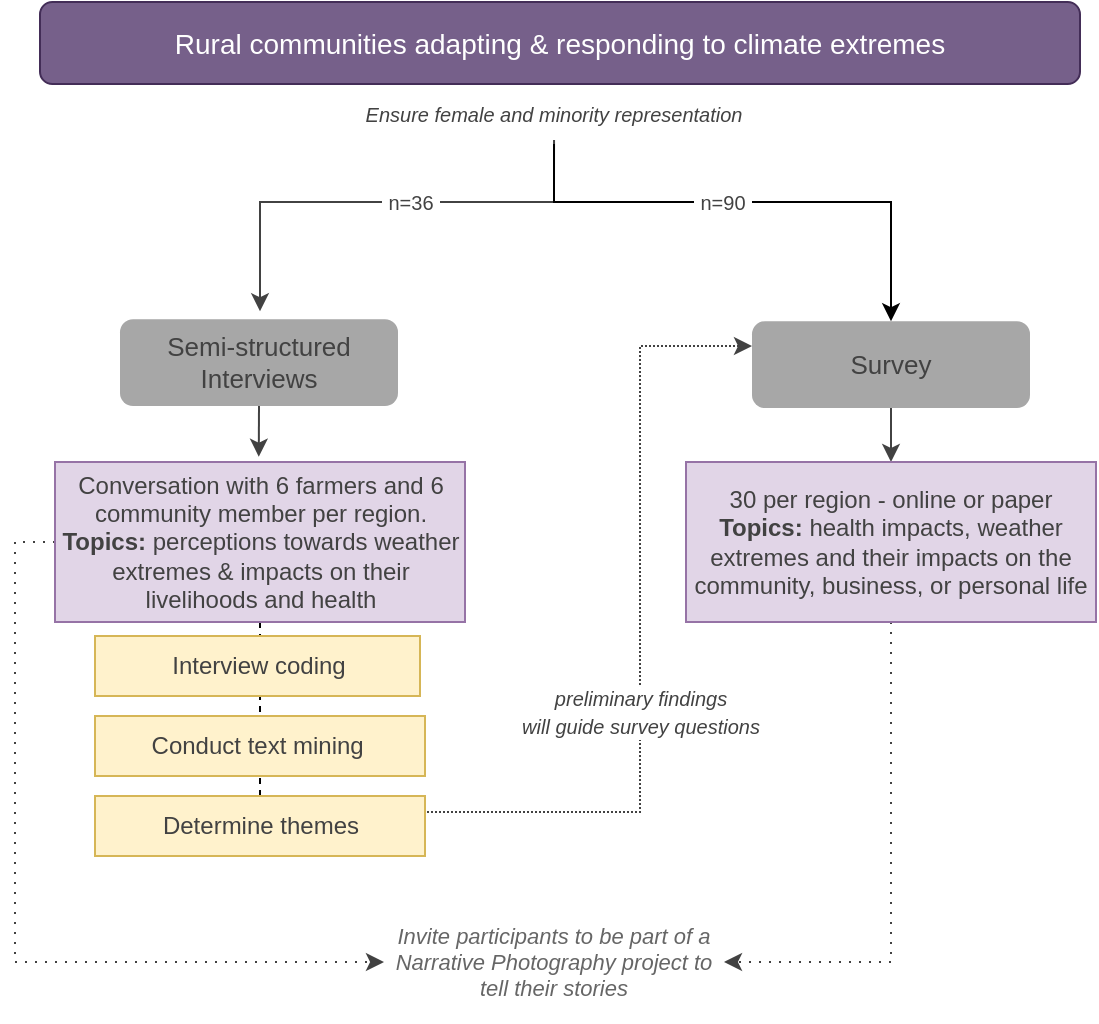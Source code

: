 <mxfile version="21.0.6" type="github">
  <diagram name="Page-1" id="A2n7465PFwcgOorXoR8B">
    <mxGraphModel dx="1272" dy="741" grid="1" gridSize="10" guides="1" tooltips="1" connect="1" arrows="1" fold="1" page="1" pageScale="1" pageWidth="850" pageHeight="1100" math="0" shadow="0">
      <root>
        <mxCell id="0" />
        <mxCell id="1" parent="0" />
        <mxCell id="DYThZtQyFXFm4Cya-OjV-68" value="&lt;i style=&quot;font-size: 10px;&quot;&gt;&lt;font color=&quot;#424242&quot;&gt;preliminary findings&lt;br&gt;will guide survey questions&lt;/font&gt;&lt;/i&gt;" style="edgeStyle=orthogonalEdgeStyle;rounded=0;orthogonalLoop=1;jettySize=auto;html=1;exitX=1;exitY=0.5;exitDx=0;exitDy=0;strokeColor=#424242;dashed=1;dashPattern=1 1;" edge="1" parent="1" source="DYThZtQyFXFm4Cya-OjV-90" target="DYThZtQyFXFm4Cya-OjV-28">
          <mxGeometry x="-0.18" relative="1" as="geometry">
            <Array as="points">
              <mxPoint x="500" y="425" />
              <mxPoint x="500" y="192" />
            </Array>
            <mxPoint y="1" as="offset" />
          </mxGeometry>
        </mxCell>
        <mxCell id="DYThZtQyFXFm4Cya-OjV-111" style="edgeStyle=orthogonalEdgeStyle;rounded=0;orthogonalLoop=1;jettySize=auto;html=1;exitX=0.5;exitY=1;exitDx=0;exitDy=0;entryX=0.497;entryY=-0.033;entryDx=0;entryDy=0;entryPerimeter=0;strokeColor=#424242;" edge="1" parent="1" source="DYThZtQyFXFm4Cya-OjV-5" target="DYThZtQyFXFm4Cya-OjV-85">
          <mxGeometry relative="1" as="geometry" />
        </mxCell>
        <mxCell id="DYThZtQyFXFm4Cya-OjV-5" value="Semi-structured&lt;br&gt;Interviews" style="text;html=1;align=center;verticalAlign=middle;whiteSpace=wrap;rounded=1;fontSize=13;fillColor=#A7A7A7;fontColor=#424242;strokeColor=none;" vertex="1" parent="1">
          <mxGeometry x="240" y="178.62" width="139" height="43.38" as="geometry" />
        </mxCell>
        <mxCell id="DYThZtQyFXFm4Cya-OjV-54" style="edgeStyle=orthogonalEdgeStyle;rounded=0;orthogonalLoop=1;jettySize=auto;html=1;fontColor=#424242;strokeColor=#424242;entryX=0.5;entryY=0;entryDx=0;entryDy=0;startArrow=none;" edge="1" parent="1">
          <mxGeometry relative="1" as="geometry">
            <mxPoint x="457.027" y="89" as="sourcePoint" />
            <mxPoint x="310" y="174.62" as="targetPoint" />
            <Array as="points">
              <mxPoint x="457" y="120" />
              <mxPoint x="310" y="120" />
            </Array>
          </mxGeometry>
        </mxCell>
        <mxCell id="DYThZtQyFXFm4Cya-OjV-55" value="&lt;font color=&quot;#424242&quot;&gt;&amp;nbsp;n=36&amp;nbsp;&lt;br&gt;&lt;/font&gt;" style="edgeLabel;html=1;align=center;verticalAlign=middle;resizable=0;points=[];fontSize=10;" vertex="1" connectable="0" parent="DYThZtQyFXFm4Cya-OjV-54">
          <mxGeometry x="0.778" y="-1" relative="1" as="geometry">
            <mxPoint x="76" y="-29" as="offset" />
          </mxGeometry>
        </mxCell>
        <mxCell id="DYThZtQyFXFm4Cya-OjV-7" value="Rural communities adapting &amp;amp; responding to climate extremes" style="text;html=1;align=center;verticalAlign=middle;whiteSpace=wrap;rounded=1;fontSize=14;fillColor=#76608a;strokeColor=#432D57;fontColor=#ffffff;" vertex="1" parent="1">
          <mxGeometry x="200" y="20" width="520" height="41" as="geometry" />
        </mxCell>
        <mxCell id="DYThZtQyFXFm4Cya-OjV-12" value="&lt;font style=&quot;font-size: 11px;&quot;&gt;Invite participants to be part of a Narrative Photography project to tell their stories&lt;/font&gt;" style="text;html=1;align=center;verticalAlign=middle;whiteSpace=wrap;rounded=0;fontColor=#666666;fontStyle=2;fontSize=11;dashed=1;dashPattern=1 1;" vertex="1" parent="1">
          <mxGeometry x="372" y="470" width="170" height="60" as="geometry" />
        </mxCell>
        <mxCell id="DYThZtQyFXFm4Cya-OjV-110" style="edgeStyle=orthogonalEdgeStyle;rounded=0;orthogonalLoop=1;jettySize=auto;html=1;exitX=0.5;exitY=1;exitDx=0;exitDy=0;entryX=0.5;entryY=0;entryDx=0;entryDy=0;strokeColor=#424242;" edge="1" parent="1" source="DYThZtQyFXFm4Cya-OjV-28" target="DYThZtQyFXFm4Cya-OjV-109">
          <mxGeometry relative="1" as="geometry" />
        </mxCell>
        <mxCell id="DYThZtQyFXFm4Cya-OjV-28" value="Survey" style="text;html=1;align=center;verticalAlign=middle;whiteSpace=wrap;rounded=1;fontSize=13;fillColor=#A7A7A7;fontColor=#424242;strokeColor=none;" vertex="1" parent="1">
          <mxGeometry x="556" y="179.62" width="139" height="43.38" as="geometry" />
        </mxCell>
        <mxCell id="DYThZtQyFXFm4Cya-OjV-108" value="&lt;font style=&quot;font-size: 10px;&quot; color=&quot;#424242&quot;&gt;&amp;nbsp;n=90&amp;nbsp;&lt;/font&gt;" style="edgeStyle=orthogonalEdgeStyle;rounded=0;orthogonalLoop=1;jettySize=auto;html=1;exitX=0.5;exitY=1;exitDx=0;exitDy=0;entryX=0.5;entryY=0;entryDx=0;entryDy=0;" edge="1" parent="1" source="DYThZtQyFXFm4Cya-OjV-6" target="DYThZtQyFXFm4Cya-OjV-28">
          <mxGeometry x="-0.126" relative="1" as="geometry">
            <Array as="points">
              <mxPoint x="457" y="120" />
              <mxPoint x="626" y="120" />
            </Array>
            <mxPoint as="offset" />
          </mxGeometry>
        </mxCell>
        <mxCell id="DYThZtQyFXFm4Cya-OjV-6" value="&lt;i&gt;Ensure female and minority representation&lt;br&gt;&lt;/i&gt;" style="text;html=1;align=center;verticalAlign=middle;whiteSpace=wrap;rounded=0;fontSize=10;fontColor=#424242;" vertex="1" parent="1">
          <mxGeometry x="357" y="61" width="200" height="30" as="geometry" />
        </mxCell>
        <mxCell id="DYThZtQyFXFm4Cya-OjV-89" value="" style="endArrow=none;dashed=1;html=1;rounded=0;fontSize=10;fontColor=#424242;elbow=vertical;entryX=0.5;entryY=1;entryDx=0;entryDy=0;" edge="1" parent="1" source="DYThZtQyFXFm4Cya-OjV-90" target="DYThZtQyFXFm4Cya-OjV-85">
          <mxGeometry width="50" height="50" relative="1" as="geometry">
            <mxPoint x="310" y="450.0" as="sourcePoint" />
            <mxPoint x="304.5" y="358" as="targetPoint" />
          </mxGeometry>
        </mxCell>
        <mxCell id="DYThZtQyFXFm4Cya-OjV-90" value="Determine themes" style="text;html=1;align=center;verticalAlign=middle;whiteSpace=wrap;rounded=0;fillColor=#fff2cc;strokeColor=#d6b656;fontColor=#424242;" vertex="1" parent="1">
          <mxGeometry x="227.5" y="417" width="165" height="30" as="geometry" />
        </mxCell>
        <mxCell id="DYThZtQyFXFm4Cya-OjV-91" value="Conduct text mining&amp;nbsp;" style="text;html=1;align=center;verticalAlign=middle;whiteSpace=wrap;rounded=0;fillColor=#fff2cc;strokeColor=#d6b656;fontColor=#424242;" vertex="1" parent="1">
          <mxGeometry x="227.5" y="377" width="165" height="30" as="geometry" />
        </mxCell>
        <mxCell id="DYThZtQyFXFm4Cya-OjV-92" value="Interview coding" style="text;html=1;align=center;verticalAlign=middle;whiteSpace=wrap;rounded=0;fillColor=#fff2cc;strokeColor=#d6b656;fontColor=#424242;" vertex="1" parent="1">
          <mxGeometry x="227.5" y="337" width="162.5" height="30" as="geometry" />
        </mxCell>
        <mxCell id="DYThZtQyFXFm4Cya-OjV-112" style="edgeStyle=orthogonalEdgeStyle;rounded=0;orthogonalLoop=1;jettySize=auto;html=1;exitX=0;exitY=0.5;exitDx=0;exitDy=0;entryX=0;entryY=0.5;entryDx=0;entryDy=0;strokeColor=#424242;dashed=1;dashPattern=1 4;" edge="1" parent="1" source="DYThZtQyFXFm4Cya-OjV-85" target="DYThZtQyFXFm4Cya-OjV-12">
          <mxGeometry relative="1" as="geometry" />
        </mxCell>
        <mxCell id="DYThZtQyFXFm4Cya-OjV-85" value="Conversation with 6 farmers and 6 community member per region.&lt;br&gt;&lt;b&gt;Topics:&lt;/b&gt; perceptions towards weather extremes &amp;amp; impacts on their livelihoods and health" style="text;html=1;align=center;verticalAlign=middle;whiteSpace=wrap;rounded=0;fillColor=#e1d5e7;strokeColor=#9673a6;fontColor=#424242;" vertex="1" parent="1">
          <mxGeometry x="207.5" y="250" width="205" height="80" as="geometry" />
        </mxCell>
        <mxCell id="DYThZtQyFXFm4Cya-OjV-113" style="edgeStyle=orthogonalEdgeStyle;rounded=0;orthogonalLoop=1;jettySize=auto;html=1;exitX=0.5;exitY=1;exitDx=0;exitDy=0;entryX=1;entryY=0.5;entryDx=0;entryDy=0;strokeColor=#424242;dashed=1;dashPattern=1 4;" edge="1" parent="1" source="DYThZtQyFXFm4Cya-OjV-109" target="DYThZtQyFXFm4Cya-OjV-12">
          <mxGeometry relative="1" as="geometry" />
        </mxCell>
        <mxCell id="DYThZtQyFXFm4Cya-OjV-109" value="30 per region - online or paper&lt;br&gt;&lt;b&gt;Topics: &lt;/b&gt;health impacts, weather extremes and their impacts on the community, business, or personal life" style="text;html=1;align=center;verticalAlign=middle;whiteSpace=wrap;rounded=0;fillColor=#e1d5e7;strokeColor=#9673a6;fontColor=#424242;" vertex="1" parent="1">
          <mxGeometry x="523" y="250" width="205" height="80" as="geometry" />
        </mxCell>
      </root>
    </mxGraphModel>
  </diagram>
</mxfile>
